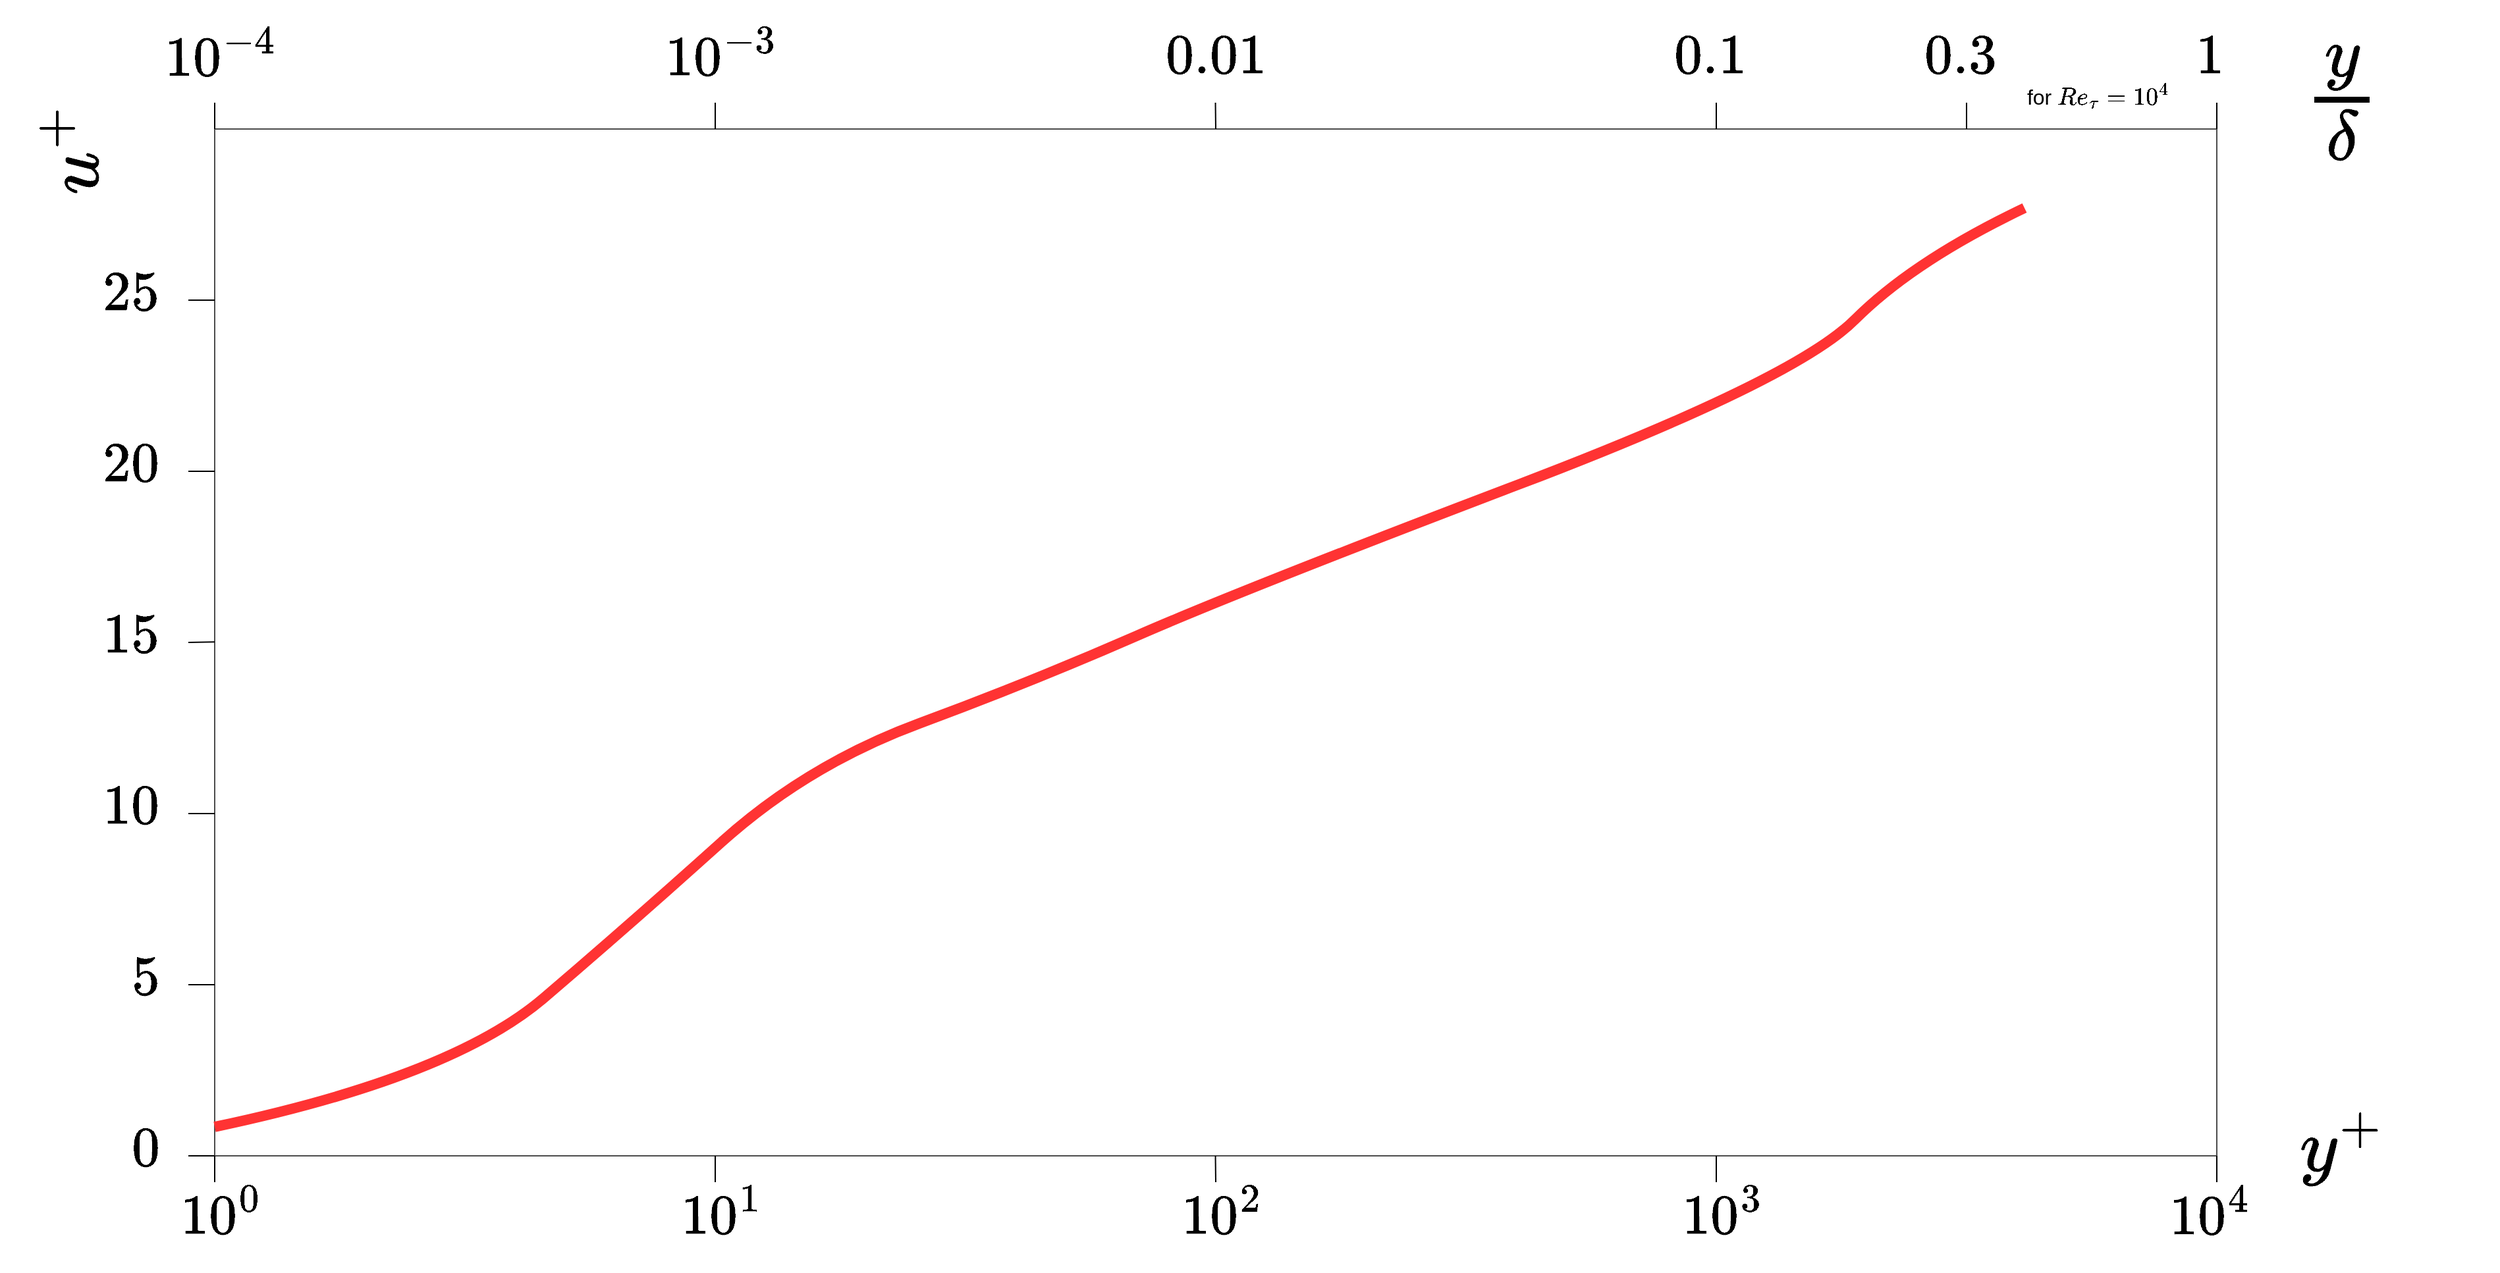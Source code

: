 <mxfile version="27.0.9">
  <diagram name="Page-1" id="32iR78s6OEpn3Xhuen9s">
    <mxGraphModel dx="2036" dy="1496" grid="1" gridSize="10" guides="1" tooltips="1" connect="1" arrows="1" fold="1" page="1" pageScale="1" pageWidth="2756" pageHeight="1969" math="1" shadow="0">
      <root>
        <mxCell id="0" />
        <mxCell id="1" parent="0" />
        <mxCell id="tsqDyzLQdGeZLzFCfNfF-4" value="" style="rounded=0;whiteSpace=wrap;html=1;opacity=70;" parent="1" vertex="1">
          <mxGeometry x="440" y="260" width="1520" height="780" as="geometry" />
        </mxCell>
        <mxCell id="tsqDyzLQdGeZLzFCfNfF-2" value="\(u^+\)" style="text;html=1;align=center;verticalAlign=middle;whiteSpace=wrap;rounded=0;fontSize=48;rotation=-90;" parent="1" vertex="1">
          <mxGeometry x="290" y="260" width="90" height="30" as="geometry" />
        </mxCell>
        <mxCell id="tsqDyzLQdGeZLzFCfNfF-3" value="" style="curved=1;endArrow=none;html=1;rounded=0;strokeWidth=7.874;strokeColor=#FF3333;startFill=0;" parent="1" edge="1">
          <mxGeometry width="50" height="50" relative="1" as="geometry">
            <mxPoint x="440" y="1018" as="sourcePoint" />
            <mxPoint x="1814" y="320" as="targetPoint" />
            <Array as="points">
              <mxPoint x="620" y="980" />
              <mxPoint x="760" y="860" />
              <mxPoint x="890" y="743" />
              <mxPoint x="1060" y="680" />
              <mxPoint x="1220" y="610" />
              <mxPoint x="1640" y="450" />
              <mxPoint x="1730" y="360" />
            </Array>
          </mxGeometry>
        </mxCell>
        <mxCell id="tsqDyzLQdGeZLzFCfNfF-5" value="" style="endArrow=none;html=1;rounded=0;" parent="1" edge="1">
          <mxGeometry width="50" height="50" relative="1" as="geometry">
            <mxPoint x="420" y="390" as="sourcePoint" />
            <mxPoint x="440" y="390" as="targetPoint" />
          </mxGeometry>
        </mxCell>
        <mxCell id="tsqDyzLQdGeZLzFCfNfF-6" value="" style="endArrow=none;html=1;rounded=0;" parent="1" edge="1">
          <mxGeometry width="50" height="50" relative="1" as="geometry">
            <mxPoint x="420" y="520" as="sourcePoint" />
            <mxPoint x="440" y="520" as="targetPoint" />
          </mxGeometry>
        </mxCell>
        <mxCell id="tsqDyzLQdGeZLzFCfNfF-7" value="" style="endArrow=none;html=1;rounded=0;" parent="1" edge="1">
          <mxGeometry width="50" height="50" relative="1" as="geometry">
            <mxPoint x="420" y="650" as="sourcePoint" />
            <mxPoint x="440" y="649.66" as="targetPoint" />
          </mxGeometry>
        </mxCell>
        <mxCell id="tsqDyzLQdGeZLzFCfNfF-8" value="" style="endArrow=none;html=1;rounded=0;" parent="1" edge="1">
          <mxGeometry width="50" height="50" relative="1" as="geometry">
            <mxPoint x="420" y="780" as="sourcePoint" />
            <mxPoint x="440" y="780" as="targetPoint" />
          </mxGeometry>
        </mxCell>
        <mxCell id="tsqDyzLQdGeZLzFCfNfF-9" value="" style="endArrow=none;html=1;rounded=0;" parent="1" edge="1">
          <mxGeometry width="50" height="50" relative="1" as="geometry">
            <mxPoint x="420" y="910" as="sourcePoint" />
            <mxPoint x="440" y="910" as="targetPoint" />
          </mxGeometry>
        </mxCell>
        <mxCell id="tsqDyzLQdGeZLzFCfNfF-10" value="" style="endArrow=none;html=1;rounded=0;" parent="1" edge="1">
          <mxGeometry width="50" height="50" relative="1" as="geometry">
            <mxPoint x="1200" y="1060" as="sourcePoint" />
            <mxPoint x="1199.76" y="1040" as="targetPoint" />
          </mxGeometry>
        </mxCell>
        <mxCell id="tsqDyzLQdGeZLzFCfNfF-11" value="" style="endArrow=none;html=1;rounded=0;" parent="1" edge="1">
          <mxGeometry width="50" height="50" relative="1" as="geometry">
            <mxPoint x="1580" y="1060" as="sourcePoint" />
            <mxPoint x="1580" y="1040" as="targetPoint" />
          </mxGeometry>
        </mxCell>
        <mxCell id="tsqDyzLQdGeZLzFCfNfF-13" value="" style="endArrow=none;html=1;rounded=0;" parent="1" edge="1">
          <mxGeometry width="50" height="50" relative="1" as="geometry">
            <mxPoint x="1960" y="1060" as="sourcePoint" />
            <mxPoint x="1960.0" y="1040" as="targetPoint" />
          </mxGeometry>
        </mxCell>
        <mxCell id="tsqDyzLQdGeZLzFCfNfF-20" value="" style="endArrow=none;html=1;rounded=0;" parent="1" edge="1">
          <mxGeometry width="50" height="50" relative="1" as="geometry">
            <mxPoint x="820" y="1060" as="sourcePoint" />
            <mxPoint x="820" y="1040" as="targetPoint" />
          </mxGeometry>
        </mxCell>
        <mxCell id="tsqDyzLQdGeZLzFCfNfF-21" value="" style="endArrow=none;html=1;rounded=0;" parent="1" edge="1">
          <mxGeometry width="50" height="50" relative="1" as="geometry">
            <mxPoint x="420" y="910" as="sourcePoint" />
            <mxPoint x="440" y="910" as="targetPoint" />
          </mxGeometry>
        </mxCell>
        <mxCell id="tsqDyzLQdGeZLzFCfNfF-22" value="" style="endArrow=none;html=1;rounded=0;" parent="1" edge="1">
          <mxGeometry width="50" height="50" relative="1" as="geometry">
            <mxPoint x="420" y="1040" as="sourcePoint" />
            <mxPoint x="440" y="1040" as="targetPoint" />
          </mxGeometry>
        </mxCell>
        <mxCell id="tsqDyzLQdGeZLzFCfNfF-23" value="" style="endArrow=none;html=1;rounded=0;" parent="1" edge="1">
          <mxGeometry width="50" height="50" relative="1" as="geometry">
            <mxPoint x="440" y="1040" as="sourcePoint" />
            <mxPoint x="440" y="1060" as="targetPoint" />
          </mxGeometry>
        </mxCell>
        <mxCell id="tsqDyzLQdGeZLzFCfNfF-24" value="\(10^0\)" style="text;html=1;align=center;verticalAlign=middle;whiteSpace=wrap;rounded=0;fontSize=36;" parent="1" vertex="1">
          <mxGeometry x="400" y="1070" width="90" height="30" as="geometry" />
        </mxCell>
        <mxCell id="tsqDyzLQdGeZLzFCfNfF-25" value="\(10^1\)" style="text;html=1;align=center;verticalAlign=middle;whiteSpace=wrap;rounded=0;fontSize=36;" parent="1" vertex="1">
          <mxGeometry x="780" y="1070" width="90" height="30" as="geometry" />
        </mxCell>
        <mxCell id="tsqDyzLQdGeZLzFCfNfF-26" value="\(10^2\)" style="text;html=1;align=center;verticalAlign=middle;whiteSpace=wrap;rounded=0;fontSize=36;" parent="1" vertex="1">
          <mxGeometry x="1160" y="1070" width="90" height="30" as="geometry" />
        </mxCell>
        <mxCell id="tsqDyzLQdGeZLzFCfNfF-27" value="\(10^3\)" style="text;html=1;align=center;verticalAlign=middle;whiteSpace=wrap;rounded=0;fontSize=36;" parent="1" vertex="1">
          <mxGeometry x="1540" y="1070" width="90" height="30" as="geometry" />
        </mxCell>
        <mxCell id="tsqDyzLQdGeZLzFCfNfF-28" value="\(10^4\)" style="text;html=1;align=center;verticalAlign=middle;whiteSpace=wrap;rounded=0;fontSize=36;" parent="1" vertex="1">
          <mxGeometry x="1910" y="1070" width="90" height="30" as="geometry" />
        </mxCell>
        <mxCell id="tsqDyzLQdGeZLzFCfNfF-29" value="\(0\)" style="text;html=1;align=right;verticalAlign=middle;whiteSpace=wrap;rounded=0;fontSize=36;" parent="1" vertex="1">
          <mxGeometry x="310" y="1020" width="90" height="30" as="geometry" />
        </mxCell>
        <mxCell id="tsqDyzLQdGeZLzFCfNfF-30" value="\(5\)" style="text;html=1;align=right;verticalAlign=middle;whiteSpace=wrap;rounded=0;fontSize=36;" parent="1" vertex="1">
          <mxGeometry x="310" y="890" width="90" height="30" as="geometry" />
        </mxCell>
        <mxCell id="tsqDyzLQdGeZLzFCfNfF-31" value="\(10\)" style="text;html=1;align=right;verticalAlign=middle;whiteSpace=wrap;rounded=0;fontSize=36;" parent="1" vertex="1">
          <mxGeometry x="310" y="760" width="90" height="30" as="geometry" />
        </mxCell>
        <mxCell id="tsqDyzLQdGeZLzFCfNfF-32" value="\(15\)" style="text;html=1;align=right;verticalAlign=middle;whiteSpace=wrap;rounded=0;fontSize=36;" parent="1" vertex="1">
          <mxGeometry x="310" y="630" width="90" height="30" as="geometry" />
        </mxCell>
        <mxCell id="tsqDyzLQdGeZLzFCfNfF-33" value="\(20\)" style="text;html=1;align=right;verticalAlign=middle;whiteSpace=wrap;rounded=0;fontSize=36;" parent="1" vertex="1">
          <mxGeometry x="310" y="500" width="90" height="30" as="geometry" />
        </mxCell>
        <mxCell id="tsqDyzLQdGeZLzFCfNfF-34" value="\(25\)" style="text;html=1;align=right;verticalAlign=middle;whiteSpace=wrap;rounded=0;fontSize=36;" parent="1" vertex="1">
          <mxGeometry x="310" y="370" width="90" height="30" as="geometry" />
        </mxCell>
        <mxCell id="tsqDyzLQdGeZLzFCfNfF-35" value="\(y^+\)" style="text;html=1;align=center;verticalAlign=middle;whiteSpace=wrap;rounded=0;fontSize=48;rotation=0;" parent="1" vertex="1">
          <mxGeometry x="2010" y="1020" width="90" height="30" as="geometry" />
        </mxCell>
        <mxCell id="14ynSb8H-3KbKwfKDN2F-8" value="" style="endArrow=none;html=1;rounded=0;" parent="1" edge="1">
          <mxGeometry width="50" height="50" relative="1" as="geometry">
            <mxPoint x="1200" y="260" as="sourcePoint" />
            <mxPoint x="1199.76" y="240" as="targetPoint" />
          </mxGeometry>
        </mxCell>
        <mxCell id="14ynSb8H-3KbKwfKDN2F-9" value="" style="endArrow=none;html=1;rounded=0;" parent="1" edge="1">
          <mxGeometry width="50" height="50" relative="1" as="geometry">
            <mxPoint x="1580" y="260" as="sourcePoint" />
            <mxPoint x="1580" y="240" as="targetPoint" />
          </mxGeometry>
        </mxCell>
        <mxCell id="14ynSb8H-3KbKwfKDN2F-10" value="" style="endArrow=none;html=1;rounded=0;" parent="1" edge="1">
          <mxGeometry width="50" height="50" relative="1" as="geometry">
            <mxPoint x="1960" y="260" as="sourcePoint" />
            <mxPoint x="1960.0" y="240" as="targetPoint" />
          </mxGeometry>
        </mxCell>
        <mxCell id="14ynSb8H-3KbKwfKDN2F-11" value="" style="endArrow=none;html=1;rounded=0;" parent="1" edge="1">
          <mxGeometry width="50" height="50" relative="1" as="geometry">
            <mxPoint x="820" y="260" as="sourcePoint" />
            <mxPoint x="820" y="240" as="targetPoint" />
          </mxGeometry>
        </mxCell>
        <mxCell id="14ynSb8H-3KbKwfKDN2F-13" value="" style="endArrow=none;html=1;rounded=0;" parent="1" edge="1">
          <mxGeometry width="50" height="50" relative="1" as="geometry">
            <mxPoint x="440" y="240" as="sourcePoint" />
            <mxPoint x="440" y="260" as="targetPoint" />
          </mxGeometry>
        </mxCell>
        <mxCell id="14ynSb8H-3KbKwfKDN2F-14" value="\(10^{-4}\)" style="text;html=1;align=center;verticalAlign=middle;whiteSpace=wrap;rounded=0;fontSize=36;" parent="1" vertex="1">
          <mxGeometry x="400" y="190" width="90" height="30" as="geometry" />
        </mxCell>
        <mxCell id="14ynSb8H-3KbKwfKDN2F-15" value="\(10^{-3}\)" style="text;html=1;align=center;verticalAlign=middle;whiteSpace=wrap;rounded=0;fontSize=36;" parent="1" vertex="1">
          <mxGeometry x="780" y="190" width="90" height="30" as="geometry" />
        </mxCell>
        <mxCell id="14ynSb8H-3KbKwfKDN2F-16" value="\(0.01\)" style="text;html=1;align=center;verticalAlign=middle;whiteSpace=wrap;rounded=0;fontSize=36;" parent="1" vertex="1">
          <mxGeometry x="1155" y="190" width="90" height="30" as="geometry" />
        </mxCell>
        <mxCell id="14ynSb8H-3KbKwfKDN2F-17" value="\(0.3\)" style="text;html=1;align=center;verticalAlign=middle;whiteSpace=wrap;rounded=0;fontSize=36;" parent="1" vertex="1">
          <mxGeometry x="1720" y="190" width="90" height="30" as="geometry" />
        </mxCell>
        <mxCell id="14ynSb8H-3KbKwfKDN2F-18" value="\(1\)" style="text;html=1;align=center;verticalAlign=middle;whiteSpace=wrap;rounded=0;fontSize=36;" parent="1" vertex="1">
          <mxGeometry x="1910" y="190" width="90" height="30" as="geometry" />
        </mxCell>
        <mxCell id="14ynSb8H-3KbKwfKDN2F-19" value="\(0.1\)" style="text;html=1;align=center;verticalAlign=middle;whiteSpace=wrap;rounded=0;fontSize=36;" parent="1" vertex="1">
          <mxGeometry x="1530" y="190" width="90" height="30" as="geometry" />
        </mxCell>
        <mxCell id="14ynSb8H-3KbKwfKDN2F-20" value="" style="endArrow=none;html=1;rounded=0;" parent="1" edge="1">
          <mxGeometry width="50" height="50" relative="1" as="geometry">
            <mxPoint x="1580" y="260" as="sourcePoint" />
            <mxPoint x="1580" y="240" as="targetPoint" />
          </mxGeometry>
        </mxCell>
        <mxCell id="14ynSb8H-3KbKwfKDN2F-21" value="" style="endArrow=none;html=1;rounded=0;" parent="1" edge="1">
          <mxGeometry width="50" height="50" relative="1" as="geometry">
            <mxPoint x="1770" y="260" as="sourcePoint" />
            <mxPoint x="1770" y="240" as="targetPoint" />
          </mxGeometry>
        </mxCell>
        <mxCell id="14ynSb8H-3KbKwfKDN2F-22" value="\(\frac{y}{\delta}\)" style="text;html=1;align=center;verticalAlign=middle;whiteSpace=wrap;rounded=0;fontSize=64;rotation=0;" parent="1" vertex="1">
          <mxGeometry x="2010" y="180" width="90" height="120" as="geometry" />
        </mxCell>
        <mxCell id="14ynSb8H-3KbKwfKDN2F-37" value="for \(Re_\tau = 10^4\)" style="text;html=1;align=center;verticalAlign=middle;whiteSpace=wrap;rounded=0;fontSize=16;" parent="1" vertex="1">
          <mxGeometry x="1810" y="220" width="120" height="30" as="geometry" />
        </mxCell>
      </root>
    </mxGraphModel>
  </diagram>
</mxfile>
